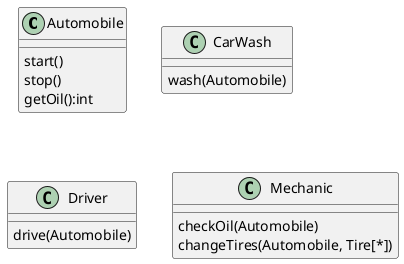 @startuml

class Automobile {
start()
stop()
getOil():int
}

class CarWash {
wash(Automobile)
}

class Driver {
drive(Automobile)
}

class Mechanic {
checkOil(Automobile)
changeTires(Automobile, Tire[*])
}

@enduml
